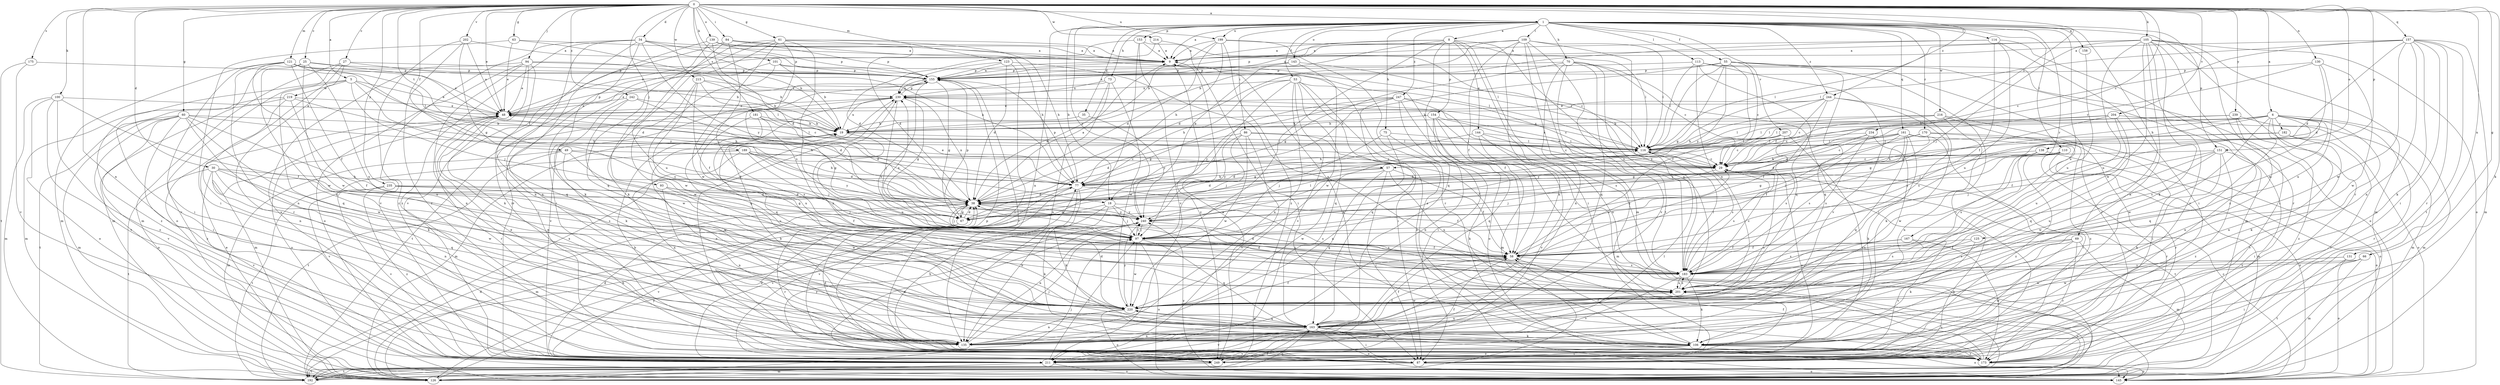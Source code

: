 strict digraph  {
0;
1;
5;
6;
8;
9;
18;
19;
25;
27;
29;
30;
34;
35;
38;
48;
49;
53;
55;
57;
58;
60;
61;
63;
66;
67;
69;
70;
73;
75;
77;
84;
86;
87;
93;
94;
97;
100;
101;
105;
106;
109;
110;
113;
114;
116;
121;
123;
125;
126;
130;
131;
135;
138;
139;
143;
144;
145;
151;
153;
154;
155;
157;
158;
161;
163;
167;
170;
173;
175;
181;
182;
183;
189;
192;
199;
201;
202;
204;
207;
211;
214;
215;
216;
219;
220;
230;
234;
235;
239;
240;
242;
244;
247;
249;
0 -> 1  [label=a];
0 -> 5  [label=a];
0 -> 6  [label=a];
0 -> 25  [label=c];
0 -> 27  [label=c];
0 -> 29  [label=c];
0 -> 30  [label=d];
0 -> 34  [label=d];
0 -> 48  [label=e];
0 -> 49  [label=f];
0 -> 60  [label=g];
0 -> 61  [label=g];
0 -> 63  [label=g];
0 -> 66  [label=g];
0 -> 84  [label=i];
0 -> 93  [label=j];
0 -> 94  [label=j];
0 -> 100  [label=k];
0 -> 101  [label=k];
0 -> 105  [label=k];
0 -> 106  [label=k];
0 -> 121  [label=m];
0 -> 123  [label=m];
0 -> 130  [label=n];
0 -> 131  [label=n];
0 -> 135  [label=n];
0 -> 138  [label=o];
0 -> 139  [label=o];
0 -> 151  [label=p];
0 -> 157  [label=q];
0 -> 175  [label=s];
0 -> 181  [label=s];
0 -> 189  [label=t];
0 -> 199  [label=u];
0 -> 202  [label=v];
0 -> 204  [label=v];
0 -> 214  [label=w];
0 -> 215  [label=w];
0 -> 234  [label=y];
0 -> 235  [label=y];
0 -> 239  [label=y];
0 -> 242  [label=z];
0 -> 244  [label=z];
1 -> 8  [label=a];
1 -> 9  [label=a];
1 -> 18  [label=b];
1 -> 35  [label=d];
1 -> 53  [label=f];
1 -> 55  [label=f];
1 -> 69  [label=h];
1 -> 70  [label=h];
1 -> 73  [label=h];
1 -> 75  [label=h];
1 -> 86  [label=i];
1 -> 109  [label=l];
1 -> 110  [label=l];
1 -> 113  [label=l];
1 -> 114  [label=l];
1 -> 135  [label=n];
1 -> 143  [label=o];
1 -> 151  [label=p];
1 -> 153  [label=p];
1 -> 158  [label=q];
1 -> 161  [label=q];
1 -> 167  [label=r];
1 -> 170  [label=r];
1 -> 173  [label=r];
1 -> 199  [label=u];
1 -> 201  [label=u];
1 -> 207  [label=v];
1 -> 216  [label=w];
1 -> 240  [label=y];
1 -> 244  [label=z];
1 -> 247  [label=z];
5 -> 18  [label=b];
5 -> 48  [label=e];
5 -> 57  [label=f];
5 -> 97  [label=j];
5 -> 163  [label=q];
5 -> 219  [label=w];
5 -> 249  [label=z];
6 -> 38  [label=d];
6 -> 57  [label=f];
6 -> 58  [label=f];
6 -> 97  [label=j];
6 -> 106  [label=k];
6 -> 116  [label=l];
6 -> 125  [label=m];
6 -> 126  [label=m];
6 -> 135  [label=n];
6 -> 163  [label=q];
6 -> 173  [label=r];
6 -> 182  [label=s];
6 -> 183  [label=s];
6 -> 220  [label=w];
8 -> 9  [label=a];
8 -> 18  [label=b];
8 -> 87  [label=i];
8 -> 97  [label=j];
8 -> 144  [label=o];
8 -> 145  [label=o];
8 -> 154  [label=p];
8 -> 155  [label=p];
8 -> 163  [label=q];
8 -> 183  [label=s];
9 -> 155  [label=p];
9 -> 249  [label=z];
18 -> 97  [label=j];
18 -> 106  [label=k];
18 -> 126  [label=m];
18 -> 183  [label=s];
18 -> 211  [label=v];
18 -> 240  [label=y];
19 -> 116  [label=l];
19 -> 126  [label=m];
19 -> 135  [label=n];
19 -> 201  [label=u];
19 -> 230  [label=x];
25 -> 38  [label=d];
25 -> 126  [label=m];
25 -> 155  [label=p];
25 -> 163  [label=q];
25 -> 201  [label=u];
25 -> 220  [label=w];
27 -> 19  [label=b];
27 -> 126  [label=m];
27 -> 145  [label=o];
27 -> 155  [label=p];
27 -> 173  [label=r];
27 -> 211  [label=v];
29 -> 77  [label=h];
29 -> 97  [label=j];
29 -> 183  [label=s];
29 -> 192  [label=t];
29 -> 211  [label=v];
29 -> 230  [label=x];
30 -> 77  [label=h];
30 -> 135  [label=n];
30 -> 163  [label=q];
30 -> 183  [label=s];
30 -> 192  [label=t];
30 -> 211  [label=v];
30 -> 220  [label=w];
34 -> 9  [label=a];
34 -> 77  [label=h];
34 -> 87  [label=i];
34 -> 106  [label=k];
34 -> 135  [label=n];
34 -> 155  [label=p];
34 -> 211  [label=v];
34 -> 240  [label=y];
34 -> 249  [label=z];
35 -> 19  [label=b];
35 -> 240  [label=y];
38 -> 9  [label=a];
38 -> 67  [label=g];
38 -> 97  [label=j];
38 -> 201  [label=u];
38 -> 230  [label=x];
38 -> 240  [label=y];
48 -> 19  [label=b];
48 -> 116  [label=l];
48 -> 126  [label=m];
48 -> 135  [label=n];
48 -> 145  [label=o];
48 -> 155  [label=p];
48 -> 173  [label=r];
49 -> 29  [label=c];
49 -> 38  [label=d];
49 -> 126  [label=m];
49 -> 192  [label=t];
49 -> 201  [label=u];
49 -> 220  [label=w];
53 -> 58  [label=f];
53 -> 77  [label=h];
53 -> 87  [label=i];
53 -> 97  [label=j];
53 -> 135  [label=n];
53 -> 145  [label=o];
53 -> 163  [label=q];
53 -> 211  [label=v];
53 -> 230  [label=x];
55 -> 29  [label=c];
55 -> 58  [label=f];
55 -> 67  [label=g];
55 -> 77  [label=h];
55 -> 87  [label=i];
55 -> 116  [label=l];
55 -> 155  [label=p];
55 -> 163  [label=q];
55 -> 173  [label=r];
55 -> 240  [label=y];
57 -> 38  [label=d];
57 -> 58  [label=f];
57 -> 77  [label=h];
57 -> 87  [label=i];
57 -> 163  [label=q];
57 -> 201  [label=u];
57 -> 220  [label=w];
58 -> 29  [label=c];
58 -> 183  [label=s];
60 -> 19  [label=b];
60 -> 58  [label=f];
60 -> 77  [label=h];
60 -> 106  [label=k];
60 -> 126  [label=m];
60 -> 145  [label=o];
60 -> 192  [label=t];
60 -> 211  [label=v];
60 -> 220  [label=w];
60 -> 249  [label=z];
61 -> 9  [label=a];
61 -> 38  [label=d];
61 -> 77  [label=h];
61 -> 87  [label=i];
61 -> 97  [label=j];
61 -> 106  [label=k];
61 -> 183  [label=s];
61 -> 211  [label=v];
61 -> 220  [label=w];
63 -> 9  [label=a];
63 -> 19  [label=b];
63 -> 48  [label=e];
63 -> 87  [label=i];
66 -> 87  [label=i];
66 -> 126  [label=m];
66 -> 183  [label=s];
66 -> 220  [label=w];
67 -> 38  [label=d];
67 -> 155  [label=p];
67 -> 173  [label=r];
67 -> 211  [label=v];
69 -> 58  [label=f];
69 -> 106  [label=k];
69 -> 126  [label=m];
69 -> 173  [label=r];
69 -> 183  [label=s];
69 -> 211  [label=v];
70 -> 29  [label=c];
70 -> 67  [label=g];
70 -> 87  [label=i];
70 -> 135  [label=n];
70 -> 155  [label=p];
70 -> 163  [label=q];
70 -> 201  [label=u];
70 -> 211  [label=v];
73 -> 38  [label=d];
73 -> 48  [label=e];
73 -> 135  [label=n];
73 -> 220  [label=w];
73 -> 230  [label=x];
75 -> 97  [label=j];
75 -> 106  [label=k];
75 -> 116  [label=l];
75 -> 135  [label=n];
77 -> 38  [label=d];
77 -> 48  [label=e];
77 -> 58  [label=f];
77 -> 106  [label=k];
77 -> 135  [label=n];
77 -> 155  [label=p];
77 -> 211  [label=v];
84 -> 9  [label=a];
84 -> 77  [label=h];
84 -> 97  [label=j];
84 -> 155  [label=p];
84 -> 201  [label=u];
84 -> 211  [label=v];
86 -> 38  [label=d];
86 -> 58  [label=f];
86 -> 97  [label=j];
86 -> 116  [label=l];
86 -> 211  [label=v];
86 -> 220  [label=w];
86 -> 240  [label=y];
87 -> 19  [label=b];
87 -> 38  [label=d];
87 -> 77  [label=h];
87 -> 145  [label=o];
87 -> 155  [label=p];
87 -> 192  [label=t];
93 -> 38  [label=d];
93 -> 97  [label=j];
93 -> 135  [label=n];
93 -> 220  [label=w];
94 -> 19  [label=b];
94 -> 48  [label=e];
94 -> 106  [label=k];
94 -> 135  [label=n];
94 -> 145  [label=o];
94 -> 155  [label=p];
94 -> 163  [label=q];
94 -> 211  [label=v];
97 -> 58  [label=f];
97 -> 145  [label=o];
97 -> 163  [label=q];
97 -> 220  [label=w];
97 -> 230  [label=x];
97 -> 240  [label=y];
100 -> 48  [label=e];
100 -> 58  [label=f];
100 -> 126  [label=m];
100 -> 145  [label=o];
100 -> 211  [label=v];
100 -> 249  [label=z];
101 -> 19  [label=b];
101 -> 87  [label=i];
101 -> 116  [label=l];
101 -> 155  [label=p];
101 -> 220  [label=w];
105 -> 9  [label=a];
105 -> 87  [label=i];
105 -> 97  [label=j];
105 -> 106  [label=k];
105 -> 116  [label=l];
105 -> 126  [label=m];
105 -> 135  [label=n];
105 -> 145  [label=o];
105 -> 201  [label=u];
105 -> 211  [label=v];
105 -> 220  [label=w];
105 -> 249  [label=z];
106 -> 9  [label=a];
106 -> 58  [label=f];
106 -> 87  [label=i];
106 -> 145  [label=o];
106 -> 173  [label=r];
106 -> 211  [label=v];
106 -> 249  [label=z];
109 -> 9  [label=a];
109 -> 38  [label=d];
109 -> 58  [label=f];
109 -> 87  [label=i];
109 -> 116  [label=l];
109 -> 126  [label=m];
109 -> 135  [label=n];
109 -> 155  [label=p];
109 -> 183  [label=s];
109 -> 192  [label=t];
110 -> 29  [label=c];
110 -> 135  [label=n];
110 -> 145  [label=o];
110 -> 173  [label=r];
110 -> 249  [label=z];
113 -> 116  [label=l];
113 -> 126  [label=m];
113 -> 145  [label=o];
113 -> 155  [label=p];
113 -> 163  [label=q];
113 -> 201  [label=u];
113 -> 211  [label=v];
114 -> 9  [label=a];
114 -> 19  [label=b];
114 -> 58  [label=f];
114 -> 87  [label=i];
114 -> 173  [label=r];
114 -> 201  [label=u];
116 -> 29  [label=c];
116 -> 38  [label=d];
116 -> 183  [label=s];
116 -> 230  [label=x];
121 -> 48  [label=e];
121 -> 58  [label=f];
121 -> 87  [label=i];
121 -> 116  [label=l];
121 -> 126  [label=m];
121 -> 135  [label=n];
121 -> 155  [label=p];
121 -> 220  [label=w];
121 -> 240  [label=y];
123 -> 38  [label=d];
123 -> 87  [label=i];
123 -> 155  [label=p];
123 -> 201  [label=u];
123 -> 230  [label=x];
125 -> 58  [label=f];
125 -> 106  [label=k];
125 -> 183  [label=s];
126 -> 38  [label=d];
126 -> 48  [label=e];
126 -> 97  [label=j];
126 -> 240  [label=y];
130 -> 29  [label=c];
130 -> 38  [label=d];
130 -> 155  [label=p];
130 -> 201  [label=u];
130 -> 220  [label=w];
131 -> 145  [label=o];
131 -> 183  [label=s];
131 -> 192  [label=t];
131 -> 220  [label=w];
135 -> 19  [label=b];
135 -> 48  [label=e];
135 -> 58  [label=f];
135 -> 97  [label=j];
135 -> 201  [label=u];
138 -> 29  [label=c];
138 -> 67  [label=g];
138 -> 145  [label=o];
138 -> 183  [label=s];
138 -> 240  [label=y];
139 -> 9  [label=a];
139 -> 38  [label=d];
139 -> 116  [label=l];
139 -> 135  [label=n];
139 -> 155  [label=p];
139 -> 163  [label=q];
143 -> 116  [label=l];
143 -> 155  [label=p];
143 -> 220  [label=w];
143 -> 230  [label=x];
144 -> 29  [label=c];
144 -> 67  [label=g];
144 -> 116  [label=l];
144 -> 126  [label=m];
144 -> 211  [label=v];
145 -> 29  [label=c];
145 -> 240  [label=y];
151 -> 29  [label=c];
151 -> 87  [label=i];
151 -> 97  [label=j];
151 -> 106  [label=k];
151 -> 201  [label=u];
151 -> 220  [label=w];
151 -> 249  [label=z];
153 -> 9  [label=a];
153 -> 48  [label=e];
153 -> 87  [label=i];
153 -> 126  [label=m];
153 -> 211  [label=v];
154 -> 19  [label=b];
154 -> 29  [label=c];
154 -> 126  [label=m];
154 -> 135  [label=n];
154 -> 163  [label=q];
154 -> 192  [label=t];
155 -> 9  [label=a];
155 -> 67  [label=g];
155 -> 163  [label=q];
155 -> 173  [label=r];
155 -> 183  [label=s];
155 -> 211  [label=v];
155 -> 230  [label=x];
157 -> 9  [label=a];
157 -> 29  [label=c];
157 -> 38  [label=d];
157 -> 87  [label=i];
157 -> 106  [label=k];
157 -> 116  [label=l];
157 -> 126  [label=m];
157 -> 135  [label=n];
157 -> 173  [label=r];
157 -> 192  [label=t];
157 -> 220  [label=w];
158 -> 201  [label=u];
161 -> 29  [label=c];
161 -> 58  [label=f];
161 -> 87  [label=i];
161 -> 97  [label=j];
161 -> 106  [label=k];
161 -> 116  [label=l];
161 -> 126  [label=m];
161 -> 163  [label=q];
161 -> 183  [label=s];
163 -> 29  [label=c];
163 -> 58  [label=f];
163 -> 87  [label=i];
163 -> 106  [label=k];
163 -> 135  [label=n];
163 -> 145  [label=o];
163 -> 192  [label=t];
163 -> 211  [label=v];
163 -> 220  [label=w];
167 -> 58  [label=f];
167 -> 173  [label=r];
167 -> 183  [label=s];
167 -> 211  [label=v];
170 -> 38  [label=d];
170 -> 116  [label=l];
170 -> 145  [label=o];
170 -> 173  [label=r];
170 -> 240  [label=y];
173 -> 9  [label=a];
173 -> 38  [label=d];
173 -> 58  [label=f];
173 -> 145  [label=o];
173 -> 201  [label=u];
173 -> 220  [label=w];
175 -> 155  [label=p];
175 -> 192  [label=t];
175 -> 211  [label=v];
181 -> 19  [label=b];
181 -> 38  [label=d];
181 -> 67  [label=g];
181 -> 183  [label=s];
181 -> 201  [label=u];
182 -> 77  [label=h];
182 -> 116  [label=l];
182 -> 173  [label=r];
182 -> 211  [label=v];
183 -> 29  [label=c];
183 -> 38  [label=d];
183 -> 106  [label=k];
183 -> 116  [label=l];
183 -> 201  [label=u];
183 -> 211  [label=v];
189 -> 29  [label=c];
189 -> 38  [label=d];
189 -> 77  [label=h];
189 -> 97  [label=j];
189 -> 135  [label=n];
189 -> 211  [label=v];
189 -> 240  [label=y];
192 -> 77  [label=h];
192 -> 163  [label=q];
192 -> 201  [label=u];
192 -> 230  [label=x];
199 -> 9  [label=a];
199 -> 19  [label=b];
199 -> 38  [label=d];
199 -> 77  [label=h];
199 -> 116  [label=l];
199 -> 173  [label=r];
199 -> 249  [label=z];
201 -> 38  [label=d];
201 -> 183  [label=s];
201 -> 220  [label=w];
202 -> 9  [label=a];
202 -> 48  [label=e];
202 -> 67  [label=g];
202 -> 173  [label=r];
202 -> 249  [label=z];
204 -> 19  [label=b];
204 -> 67  [label=g];
204 -> 116  [label=l];
204 -> 145  [label=o];
204 -> 163  [label=q];
204 -> 201  [label=u];
207 -> 29  [label=c];
207 -> 77  [label=h];
207 -> 116  [label=l];
207 -> 183  [label=s];
207 -> 211  [label=v];
207 -> 240  [label=y];
211 -> 38  [label=d];
211 -> 97  [label=j];
211 -> 116  [label=l];
211 -> 126  [label=m];
211 -> 145  [label=o];
214 -> 9  [label=a];
214 -> 29  [label=c];
214 -> 38  [label=d];
215 -> 19  [label=b];
215 -> 58  [label=f];
215 -> 116  [label=l];
215 -> 183  [label=s];
215 -> 220  [label=w];
215 -> 230  [label=x];
216 -> 19  [label=b];
216 -> 29  [label=c];
216 -> 87  [label=i];
216 -> 116  [label=l];
216 -> 135  [label=n];
216 -> 249  [label=z];
219 -> 48  [label=e];
219 -> 77  [label=h];
219 -> 87  [label=i];
219 -> 126  [label=m];
219 -> 135  [label=n];
219 -> 201  [label=u];
220 -> 38  [label=d];
220 -> 58  [label=f];
220 -> 135  [label=n];
220 -> 145  [label=o];
220 -> 163  [label=q];
220 -> 230  [label=x];
220 -> 240  [label=y];
230 -> 48  [label=e];
230 -> 67  [label=g];
230 -> 97  [label=j];
230 -> 155  [label=p];
230 -> 163  [label=q];
230 -> 173  [label=r];
230 -> 192  [label=t];
234 -> 67  [label=g];
234 -> 77  [label=h];
234 -> 116  [label=l];
234 -> 183  [label=s];
234 -> 220  [label=w];
235 -> 38  [label=d];
235 -> 58  [label=f];
235 -> 67  [label=g];
235 -> 192  [label=t];
235 -> 211  [label=v];
235 -> 249  [label=z];
239 -> 19  [label=b];
239 -> 116  [label=l];
239 -> 126  [label=m];
239 -> 135  [label=n];
239 -> 249  [label=z];
240 -> 97  [label=j];
240 -> 116  [label=l];
240 -> 135  [label=n];
240 -> 183  [label=s];
240 -> 249  [label=z];
242 -> 29  [label=c];
242 -> 38  [label=d];
242 -> 48  [label=e];
242 -> 106  [label=k];
242 -> 220  [label=w];
244 -> 19  [label=b];
244 -> 29  [label=c];
244 -> 48  [label=e];
244 -> 58  [label=f];
244 -> 77  [label=h];
244 -> 106  [label=k];
244 -> 183  [label=s];
247 -> 29  [label=c];
247 -> 48  [label=e];
247 -> 67  [label=g];
247 -> 87  [label=i];
247 -> 145  [label=o];
247 -> 163  [label=q];
247 -> 183  [label=s];
247 -> 240  [label=y];
249 -> 9  [label=a];
249 -> 58  [label=f];
249 -> 192  [label=t];
249 -> 240  [label=y];
}
